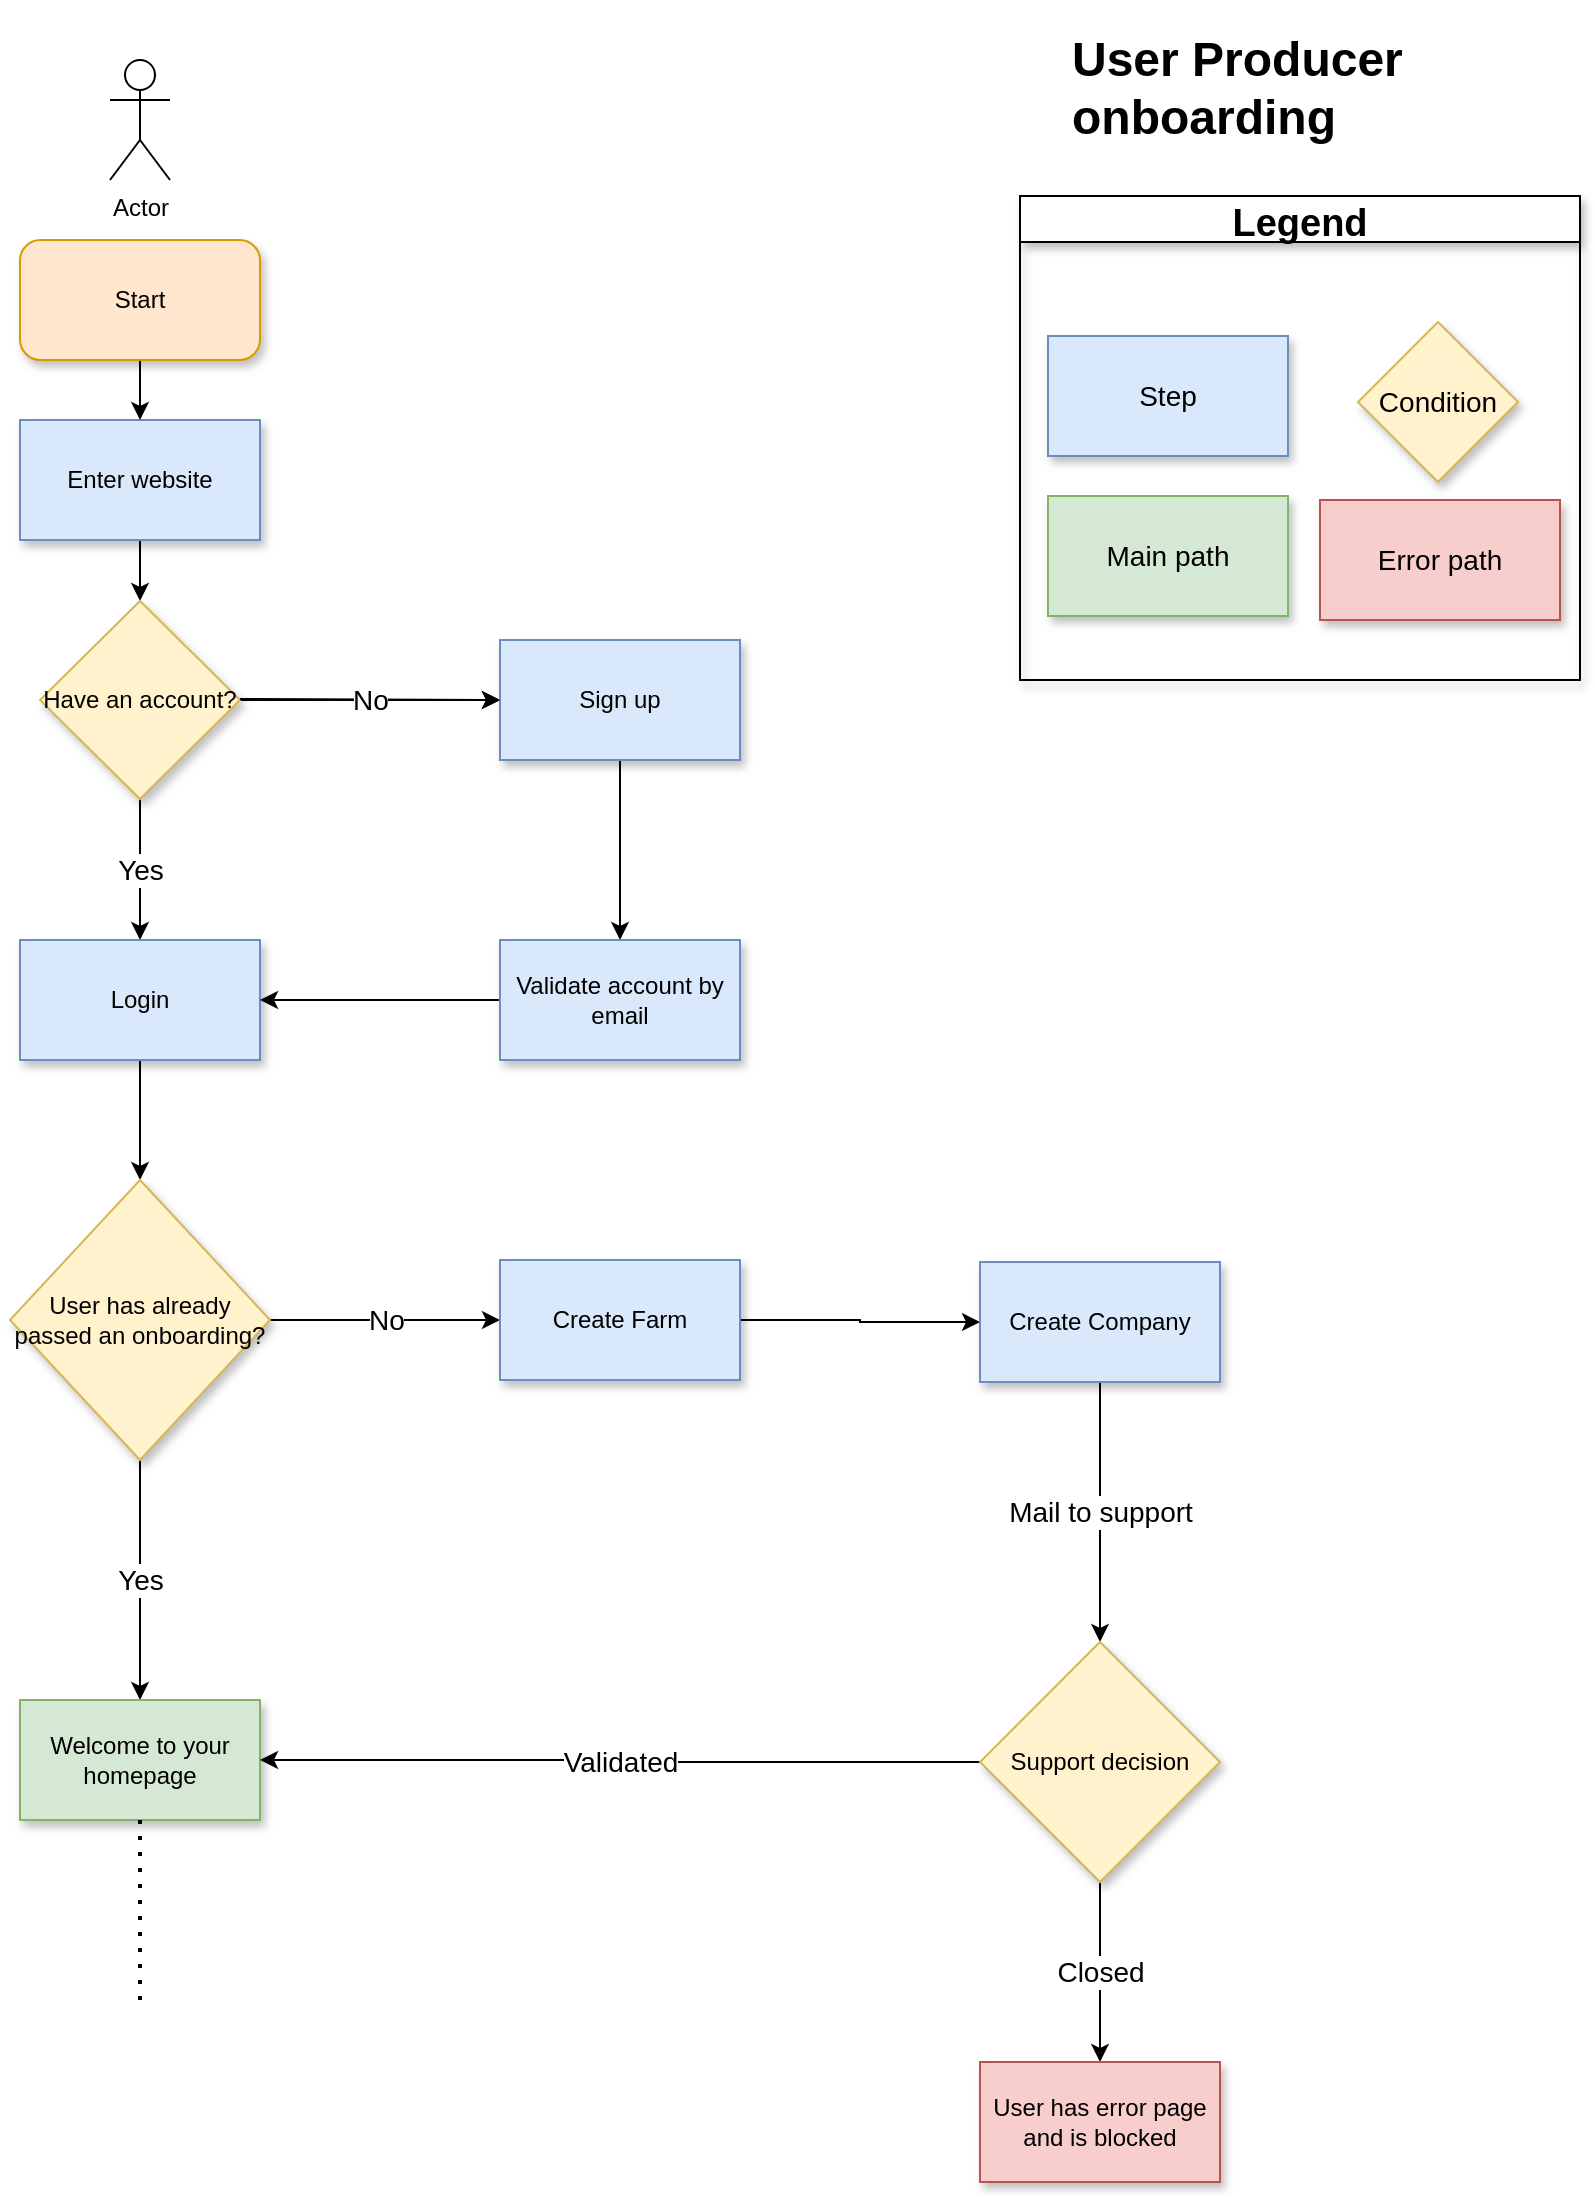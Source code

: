 <mxfile version="16.5.6" type="github">
  <diagram id="8GP8Emlehn2mi4uzZjnm" name="Page-1">
    <mxGraphModel dx="1506" dy="828" grid="1" gridSize="10" guides="1" tooltips="1" connect="1" arrows="1" fold="1" page="1" pageScale="1" pageWidth="827" pageHeight="1169" background="#FFFFFF" math="0" shadow="0">
      <root>
        <mxCell id="0" />
        <mxCell id="1" parent="0" />
        <mxCell id="w2riFLPcA7toa7N1uqPu-16" style="edgeStyle=orthogonalEdgeStyle;rounded=0;orthogonalLoop=1;jettySize=auto;html=1;entryX=0.5;entryY=0;entryDx=0;entryDy=0;" edge="1" parent="1" source="w2riFLPcA7toa7N1uqPu-8" target="w2riFLPcA7toa7N1uqPu-11">
          <mxGeometry relative="1" as="geometry" />
        </mxCell>
        <mxCell id="w2riFLPcA7toa7N1uqPu-8" value="Enter website" style="rounded=0;whiteSpace=wrap;html=1;fillColor=#dae8fc;strokeColor=#6c8ebf;shadow=1;" vertex="1" parent="1">
          <mxGeometry x="40" y="210" width="120" height="60" as="geometry" />
        </mxCell>
        <mxCell id="w2riFLPcA7toa7N1uqPu-10" value="Actor" style="shape=umlActor;verticalLabelPosition=bottom;verticalAlign=top;html=1;outlineConnect=0;" vertex="1" parent="1">
          <mxGeometry x="85" y="30" width="30" height="60" as="geometry" />
        </mxCell>
        <mxCell id="w2riFLPcA7toa7N1uqPu-24" value="Yes" style="edgeStyle=orthogonalEdgeStyle;rounded=0;orthogonalLoop=1;jettySize=auto;html=1;fontSize=14;" edge="1" parent="1" source="w2riFLPcA7toa7N1uqPu-11" target="w2riFLPcA7toa7N1uqPu-23">
          <mxGeometry relative="1" as="geometry" />
        </mxCell>
        <mxCell id="w2riFLPcA7toa7N1uqPu-31" value="" style="edgeStyle=orthogonalEdgeStyle;rounded=0;orthogonalLoop=1;jettySize=auto;html=1;fontSize=14;" edge="1" parent="1" source="w2riFLPcA7toa7N1uqPu-11" target="w2riFLPcA7toa7N1uqPu-19">
          <mxGeometry relative="1" as="geometry" />
        </mxCell>
        <mxCell id="w2riFLPcA7toa7N1uqPu-11" value="Have an account?" style="rhombus;whiteSpace=wrap;html=1;fillColor=#fff2cc;strokeColor=#d6b656;shadow=1;" vertex="1" parent="1">
          <mxGeometry x="50" y="300.5" width="100" height="99" as="geometry" />
        </mxCell>
        <mxCell id="w2riFLPcA7toa7N1uqPu-15" style="edgeStyle=orthogonalEdgeStyle;rounded=0;orthogonalLoop=1;jettySize=auto;html=1;entryX=0.5;entryY=0;entryDx=0;entryDy=0;" edge="1" parent="1" source="w2riFLPcA7toa7N1uqPu-13" target="w2riFLPcA7toa7N1uqPu-8">
          <mxGeometry relative="1" as="geometry" />
        </mxCell>
        <mxCell id="w2riFLPcA7toa7N1uqPu-13" value="Start" style="rounded=1;whiteSpace=wrap;html=1;arcSize=17;fillColor=#ffe6cc;strokeColor=#d79b00;shadow=1;" vertex="1" parent="1">
          <mxGeometry x="40" y="120" width="120" height="60" as="geometry" />
        </mxCell>
        <mxCell id="w2riFLPcA7toa7N1uqPu-30" value="" style="edgeStyle=orthogonalEdgeStyle;rounded=0;orthogonalLoop=1;jettySize=auto;fontSize=14;html=1;" edge="1" parent="1" source="w2riFLPcA7toa7N1uqPu-19" target="w2riFLPcA7toa7N1uqPu-29">
          <mxGeometry relative="1" as="geometry" />
        </mxCell>
        <mxCell id="w2riFLPcA7toa7N1uqPu-19" value="Sign up" style="whiteSpace=wrap;html=1;fillColor=#dae8fc;strokeColor=#6c8ebf;shadow=1;" vertex="1" parent="1">
          <mxGeometry x="280" y="320" width="120" height="60" as="geometry" />
        </mxCell>
        <mxCell id="w2riFLPcA7toa7N1uqPu-36" value="" style="edgeStyle=orthogonalEdgeStyle;rounded=0;orthogonalLoop=1;jettySize=auto;html=1;fontSize=14;" edge="1" parent="1" source="w2riFLPcA7toa7N1uqPu-23" target="w2riFLPcA7toa7N1uqPu-35">
          <mxGeometry relative="1" as="geometry" />
        </mxCell>
        <mxCell id="w2riFLPcA7toa7N1uqPu-23" value="Login" style="whiteSpace=wrap;html=1;fillColor=#dae8fc;strokeColor=#6c8ebf;shadow=1;" vertex="1" parent="1">
          <mxGeometry x="40" y="470" width="120" height="60" as="geometry" />
        </mxCell>
        <mxCell id="w2riFLPcA7toa7N1uqPu-25" value="&lt;h1&gt;User Producer onboarding&lt;br&gt;&lt;br&gt;&lt;/h1&gt;" style="text;html=1;strokeColor=none;fillColor=none;spacing=5;spacingTop=-20;whiteSpace=wrap;overflow=hidden;rounded=0;" vertex="1" parent="1">
          <mxGeometry x="561" y="10" width="239" height="70" as="geometry" />
        </mxCell>
        <mxCell id="w2riFLPcA7toa7N1uqPu-26" value="" style="endArrow=classic;html=1;rounded=0;entryX=0;entryY=0.5;entryDx=0;entryDy=0;" edge="1" parent="1" target="w2riFLPcA7toa7N1uqPu-19">
          <mxGeometry relative="1" as="geometry">
            <mxPoint x="150" y="349.5" as="sourcePoint" />
            <mxPoint x="250" y="349.5" as="targetPoint" />
          </mxGeometry>
        </mxCell>
        <mxCell id="w2riFLPcA7toa7N1uqPu-27" value="No" style="edgeLabel;resizable=0;html=1;align=center;verticalAlign=middle;fontSize=14;" connectable="0" vertex="1" parent="w2riFLPcA7toa7N1uqPu-26">
          <mxGeometry relative="1" as="geometry" />
        </mxCell>
        <mxCell id="w2riFLPcA7toa7N1uqPu-32" value="" style="edgeStyle=orthogonalEdgeStyle;rounded=0;orthogonalLoop=1;jettySize=auto;html=1;fontSize=14;" edge="1" parent="1" source="w2riFLPcA7toa7N1uqPu-29" target="w2riFLPcA7toa7N1uqPu-23">
          <mxGeometry relative="1" as="geometry" />
        </mxCell>
        <mxCell id="w2riFLPcA7toa7N1uqPu-29" value="Validate account by email" style="whiteSpace=wrap;html=1;fillColor=#dae8fc;strokeColor=#6c8ebf;shadow=1;" vertex="1" parent="1">
          <mxGeometry x="280" y="470" width="120" height="60" as="geometry" />
        </mxCell>
        <mxCell id="w2riFLPcA7toa7N1uqPu-38" value="Yes" style="edgeStyle=orthogonalEdgeStyle;rounded=0;orthogonalLoop=1;jettySize=auto;html=1;fontSize=14;shadow=0;" edge="1" parent="1" source="w2riFLPcA7toa7N1uqPu-35" target="w2riFLPcA7toa7N1uqPu-37">
          <mxGeometry relative="1" as="geometry" />
        </mxCell>
        <mxCell id="w2riFLPcA7toa7N1uqPu-41" value="No" style="edgeStyle=orthogonalEdgeStyle;rounded=0;orthogonalLoop=1;jettySize=auto;html=1;fontSize=14;shadow=0;" edge="1" parent="1" source="w2riFLPcA7toa7N1uqPu-35" target="w2riFLPcA7toa7N1uqPu-40">
          <mxGeometry relative="1" as="geometry" />
        </mxCell>
        <mxCell id="w2riFLPcA7toa7N1uqPu-35" value="User has already passed an onboarding?" style="rhombus;whiteSpace=wrap;html=1;fillColor=#fff2cc;strokeColor=#d6b656;shadow=1;rounded=0;" vertex="1" parent="1">
          <mxGeometry x="35" y="590" width="130" height="140" as="geometry" />
        </mxCell>
        <mxCell id="w2riFLPcA7toa7N1uqPu-37" value="Welcome to your homepage" style="whiteSpace=wrap;html=1;fillColor=#d5e8d4;strokeColor=#82b366;shadow=1;" vertex="1" parent="1">
          <mxGeometry x="40" y="850" width="120" height="60" as="geometry" />
        </mxCell>
        <mxCell id="w2riFLPcA7toa7N1uqPu-39" value="" style="endArrow=none;dashed=1;html=1;dashPattern=1 3;strokeWidth=2;rounded=0;fontSize=14;exitX=0.5;exitY=1;exitDx=0;exitDy=0;shadow=0;" edge="1" parent="1" source="w2riFLPcA7toa7N1uqPu-37">
          <mxGeometry width="50" height="50" relative="1" as="geometry">
            <mxPoint x="380" y="770" as="sourcePoint" />
            <mxPoint x="100" y="1000" as="targetPoint" />
          </mxGeometry>
        </mxCell>
        <mxCell id="w2riFLPcA7toa7N1uqPu-43" value="&lt;br&gt;&lt;font face=&quot;helvetica&quot;&gt;&lt;br&gt;&lt;/font&gt;" style="edgeStyle=orthogonalEdgeStyle;rounded=0;orthogonalLoop=1;jettySize=auto;html=1;fontSize=14;shadow=0;" edge="1" parent="1" source="w2riFLPcA7toa7N1uqPu-40" target="w2riFLPcA7toa7N1uqPu-42">
          <mxGeometry relative="1" as="geometry" />
        </mxCell>
        <mxCell id="w2riFLPcA7toa7N1uqPu-40" value="Create Farm" style="whiteSpace=wrap;html=1;fillColor=#dae8fc;strokeColor=#6c8ebf;shadow=1;" vertex="1" parent="1">
          <mxGeometry x="280" y="630" width="120" height="60" as="geometry" />
        </mxCell>
        <mxCell id="w2riFLPcA7toa7N1uqPu-49" value="Mail to support" style="edgeStyle=orthogonalEdgeStyle;rounded=0;orthogonalLoop=1;jettySize=auto;html=1;fontSize=14;shadow=0;" edge="1" parent="1" source="w2riFLPcA7toa7N1uqPu-42" target="w2riFLPcA7toa7N1uqPu-48">
          <mxGeometry relative="1" as="geometry" />
        </mxCell>
        <mxCell id="w2riFLPcA7toa7N1uqPu-42" value="Create Company" style="whiteSpace=wrap;html=1;fillColor=#dae8fc;strokeColor=#6c8ebf;shadow=1;" vertex="1" parent="1">
          <mxGeometry x="520" y="631" width="120" height="60" as="geometry" />
        </mxCell>
        <mxCell id="w2riFLPcA7toa7N1uqPu-50" value="Validated" style="edgeStyle=orthogonalEdgeStyle;rounded=0;orthogonalLoop=1;jettySize=auto;html=1;entryX=1;entryY=0.5;entryDx=0;entryDy=0;fontSize=14;shadow=0;" edge="1" parent="1" source="w2riFLPcA7toa7N1uqPu-48" target="w2riFLPcA7toa7N1uqPu-37">
          <mxGeometry relative="1" as="geometry" />
        </mxCell>
        <mxCell id="w2riFLPcA7toa7N1uqPu-52" value="Closed" style="edgeStyle=orthogonalEdgeStyle;rounded=0;orthogonalLoop=1;jettySize=auto;html=1;fontSize=14;shadow=0;" edge="1" parent="1" source="w2riFLPcA7toa7N1uqPu-48" target="w2riFLPcA7toa7N1uqPu-51">
          <mxGeometry relative="1" as="geometry" />
        </mxCell>
        <mxCell id="w2riFLPcA7toa7N1uqPu-48" value="Support decision" style="rhombus;whiteSpace=wrap;html=1;fillColor=#fff2cc;strokeColor=#d6b656;shadow=1;" vertex="1" parent="1">
          <mxGeometry x="520" y="821" width="120" height="120" as="geometry" />
        </mxCell>
        <mxCell id="w2riFLPcA7toa7N1uqPu-51" value="User has error page and is blocked" style="whiteSpace=wrap;html=1;fillColor=#f8cecc;strokeColor=#b85450;shadow=1;" vertex="1" parent="1">
          <mxGeometry x="520" y="1031" width="120" height="60" as="geometry" />
        </mxCell>
        <mxCell id="w2riFLPcA7toa7N1uqPu-53" value="Step" style="rounded=0;whiteSpace=wrap;html=1;shadow=1;fontSize=14;fillColor=#dae8fc;strokeColor=#6c8ebf;" vertex="1" parent="1">
          <mxGeometry x="554" y="168" width="120" height="60" as="geometry" />
        </mxCell>
        <mxCell id="w2riFLPcA7toa7N1uqPu-54" value="Condition" style="rhombus;whiteSpace=wrap;html=1;rounded=0;shadow=1;fontSize=14;fillColor=#fff2cc;strokeColor=#d6b656;" vertex="1" parent="1">
          <mxGeometry x="709" y="161" width="80" height="80" as="geometry" />
        </mxCell>
        <mxCell id="w2riFLPcA7toa7N1uqPu-55" value="Main path" style="rounded=0;whiteSpace=wrap;html=1;shadow=1;fontSize=14;fillColor=#d5e8d4;strokeColor=#82b366;" vertex="1" parent="1">
          <mxGeometry x="554" y="248" width="120" height="60" as="geometry" />
        </mxCell>
        <mxCell id="w2riFLPcA7toa7N1uqPu-56" value="Error path" style="rounded=0;whiteSpace=wrap;html=1;shadow=1;fontSize=14;fillColor=#f8cecc;strokeColor=#b85450;" vertex="1" parent="1">
          <mxGeometry x="690" y="250" width="120" height="60" as="geometry" />
        </mxCell>
        <mxCell id="w2riFLPcA7toa7N1uqPu-59" value="Legend" style="swimlane;rounded=0;shadow=1;fontSize=19;" vertex="1" parent="1">
          <mxGeometry x="540" y="98" width="280" height="242" as="geometry" />
        </mxCell>
      </root>
    </mxGraphModel>
  </diagram>
</mxfile>
